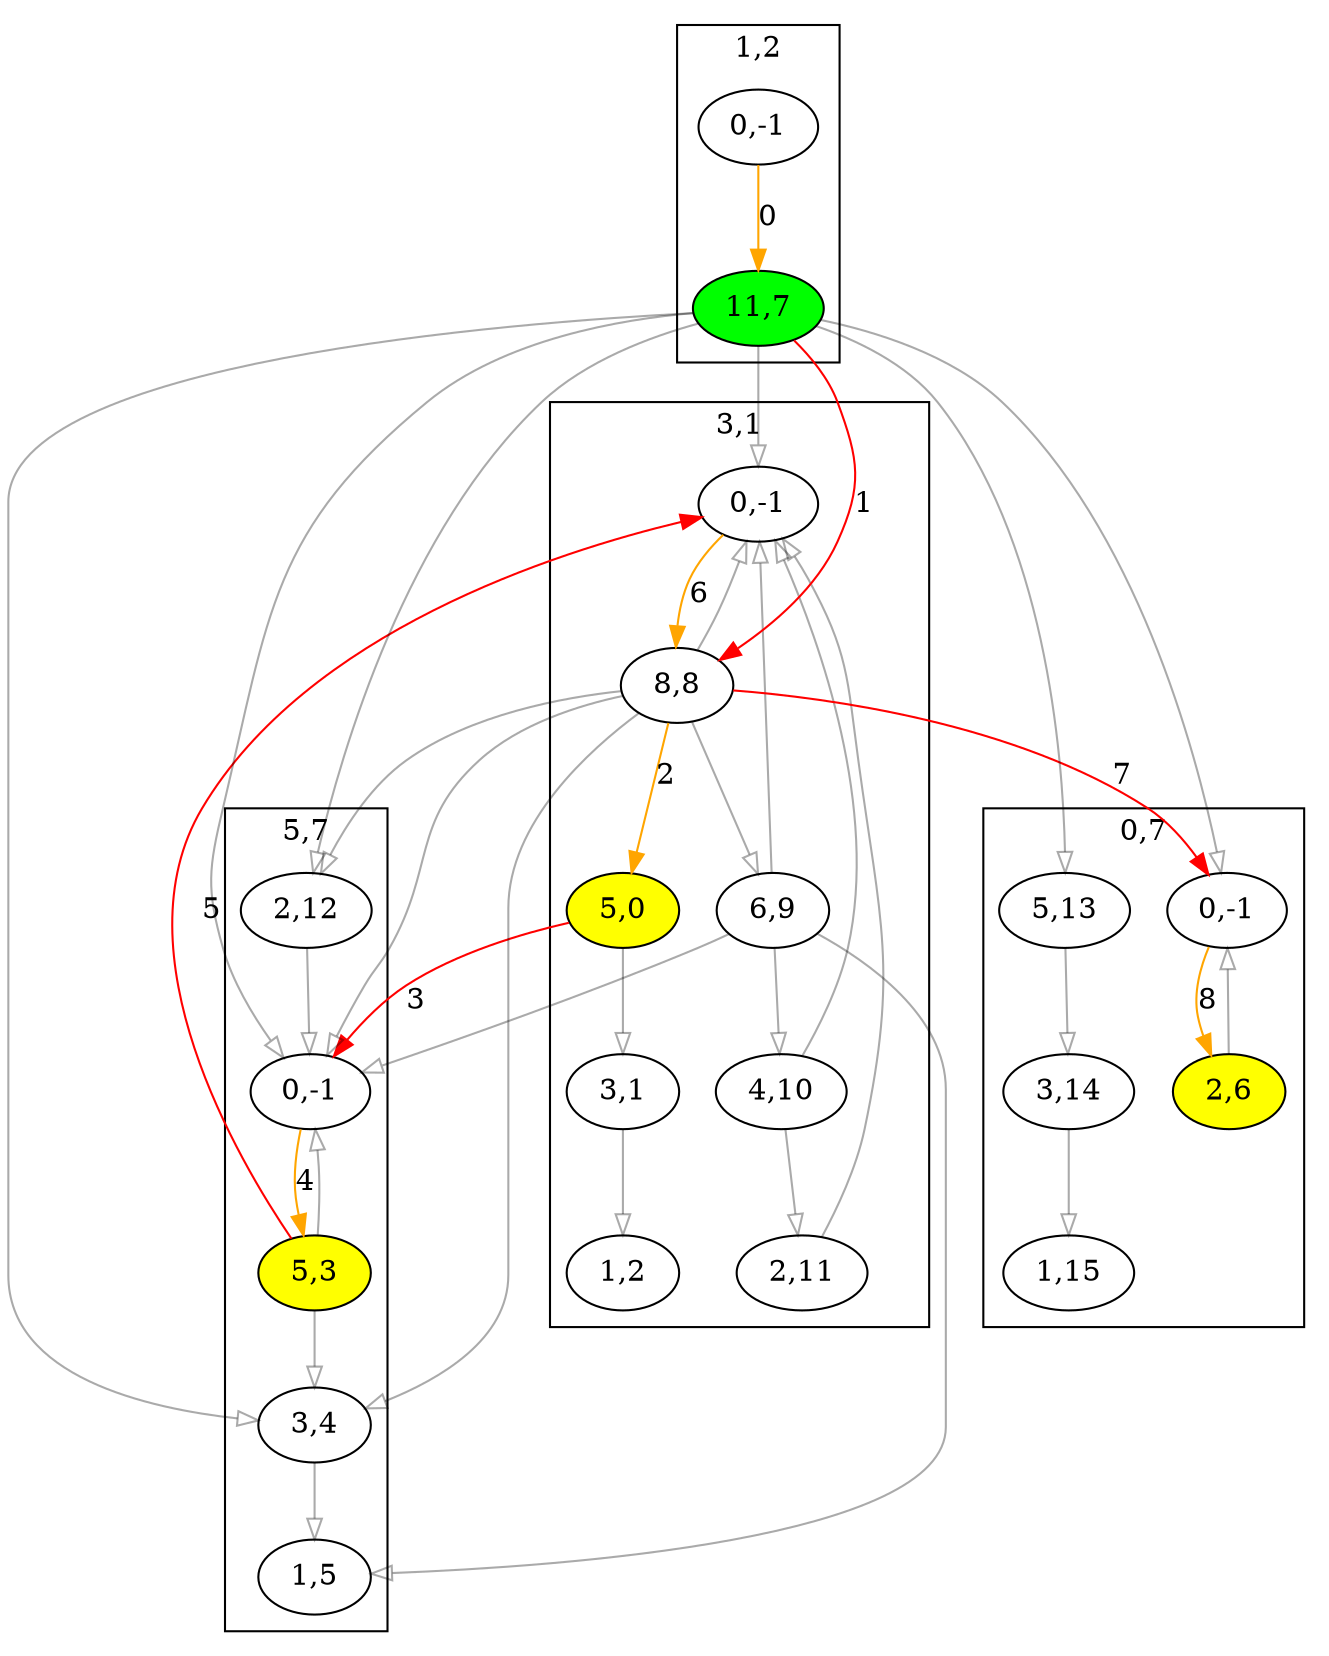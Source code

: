digraph "tp0.txt" {
	compound=true
	subgraph cluster3_1 {
		label="3,1"
		battery3_1_0 [label="0,-1" pos="8.399999999999999,19.599999999999998!"]
		battery3_1_1 [label="1,2" pos="9.399999999999999,19.599999999999998!"]
		battery3_1_2 [label="2,11" pos="10.399999999999999,19.599999999999998!"]
		battery3_1_3 [label="3,1" pos="8.399999999999999,18.599999999999998!"]
		battery3_1_4 [label="4,10" pos="9.399999999999999,18.599999999999998!"]
		battery3_1_5 [label="5,0" fillcolor=yellow pos="10.399999999999999,18.599999999999998!" style=filled]
		battery3_1_6 [label="6,9" pos="8.399999999999999,17.599999999999998!"]
		battery3_1_8 [label="8,8" pos="9.399999999999999,17.599999999999998!"]
	}
	subgraph cluster5_7 {
		label="5,7"
		battery5_7_0 [label="0,-1" pos="14.0,2.8!"]
		battery5_7_1 [label="1,5" pos="15.0,2.8!"]
		battery5_7_2 [label="2,12" pos="16.0,2.8!"]
		battery5_7_3 [label="3,4" pos="14.0,1.7999999999999998!"]
		battery5_7_5 [label="5,3" fillcolor=yellow pos="15.0,1.7999999999999998!" style=filled]
	}
	subgraph cluster0_7 {
		label="0,7"
		battery0_7_0 [label="0,-1" pos="0.0,2.8!"]
		battery0_7_1 [label="1,15" pos="1.0,2.8!"]
		battery0_7_2 [label="2,6" fillcolor=yellow pos="2.0,2.8!" style=filled]
		battery0_7_3 [label="3,14" pos="0.0,1.7999999999999998!"]
		battery0_7_5 [label="5,13" pos="1.0,1.7999999999999998!"]
	}
	subgraph cluster1_2 {
		label="1,2"
		battery1_2_0 [label="0,-1" pos="2.8,16.799999999999997!"]
		battery1_2_11 [label="11,7" fillcolor=green pos="3.8,16.799999999999997!" style=filled]
	}
	battery3_1_5 -> battery5_7_0 [label=3 color=red fillcolor=red]
	battery3_1_5 -> battery3_1_3 [color="#00000055" fillcolor=none]
	battery3_1_3 -> battery3_1_1 [color="#00000055" fillcolor=none]
	battery3_1_8 -> battery5_7_3 [color="#00000055" fillcolor=none]
	battery3_1_8 -> battery5_7_2 [color="#00000055" fillcolor=none]
	battery3_1_8 -> battery0_7_0 [label=7 color=red fillcolor=red]
	battery3_1_8 -> battery5_7_0 [color="#00000055" fillcolor=none]
	battery3_1_8 -> battery3_1_6 [color="#00000055" fillcolor=none]
	battery3_1_8 -> battery3_1_0 [color="#00000055" fillcolor=none]
	battery3_1_6 -> battery5_7_0 [color="#00000055" fillcolor=none]
	battery3_1_6 -> battery5_7_1 [color="#00000055" fillcolor=none]
	battery3_1_6 -> battery3_1_4 [color="#00000055" fillcolor=none]
	battery3_1_6 -> battery3_1_0 [color="#00000055" fillcolor=none]
	battery3_1_4 -> battery3_1_2 [color="#00000055" fillcolor=none]
	battery3_1_4 -> battery3_1_0 [color="#00000055" fillcolor=none]
	battery3_1_2 -> battery3_1_0 [color="#00000055" fillcolor=none]
	battery5_7_5 -> battery3_1_0 [label=5 color=red fillcolor=red]
	battery5_7_5 -> battery5_7_3 [color="#00000055" fillcolor=none]
	battery5_7_5 -> battery5_7_0 [color="#00000055" fillcolor=none]
	battery5_7_3 -> battery5_7_1 [color="#00000055" fillcolor=none]
	battery5_7_2 -> battery5_7_0 [color="#00000055" fillcolor=none]
	battery0_7_2 -> battery0_7_0 [color="#00000055" fillcolor=none]
	battery0_7_5 -> battery0_7_3 [color="#00000055" fillcolor=none]
	battery0_7_3 -> battery0_7_1 [color="#00000055" fillcolor=none]
	battery1_2_11 -> battery3_1_8 [label=1 color=red fillcolor=red]
	battery1_2_11 -> battery0_7_5 [color="#00000055" fillcolor=none]
	battery1_2_11 -> battery5_7_3 [color="#00000055" fillcolor=none]
	battery1_2_11 -> battery5_7_2 [color="#00000055" fillcolor=none]
	battery1_2_11 -> battery0_7_0 [color="#00000055" fillcolor=none]
	battery1_2_11 -> battery5_7_0 [color="#00000055" fillcolor=none]
	battery1_2_11 -> battery3_1_0 [color="#00000055" fillcolor=none]
	battery1_2_0 -> battery1_2_11 [label=0 color=orange fillcolor=orange]
	battery3_1_8 -> battery3_1_5 [label=2 color=orange fillcolor=orange]
	battery5_7_0 -> battery5_7_5 [label=4 color=orange fillcolor=orange]
	battery3_1_0 -> battery3_1_8 [label=6 color=orange fillcolor=orange]
	battery0_7_0 -> battery0_7_2 [label=8 color=orange fillcolor=orange]
}
